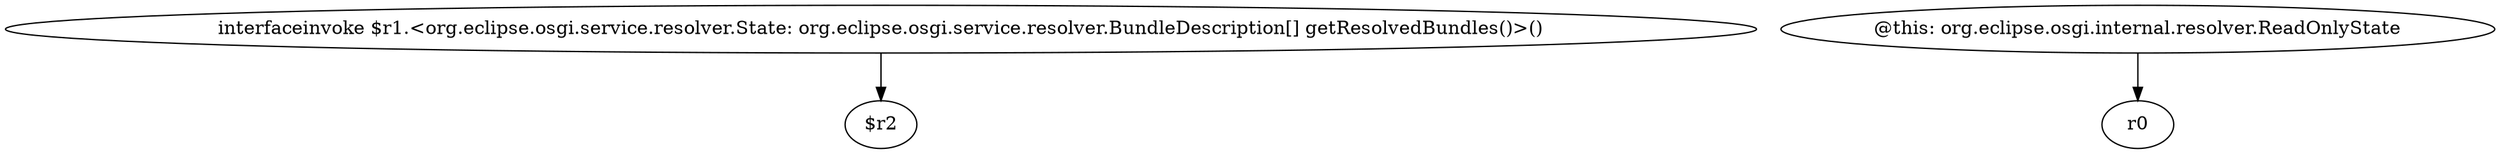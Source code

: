 digraph g {
0[label="interfaceinvoke $r1.<org.eclipse.osgi.service.resolver.State: org.eclipse.osgi.service.resolver.BundleDescription[] getResolvedBundles()>()"]
1[label="$r2"]
0->1[label=""]
2[label="@this: org.eclipse.osgi.internal.resolver.ReadOnlyState"]
3[label="r0"]
2->3[label=""]
}